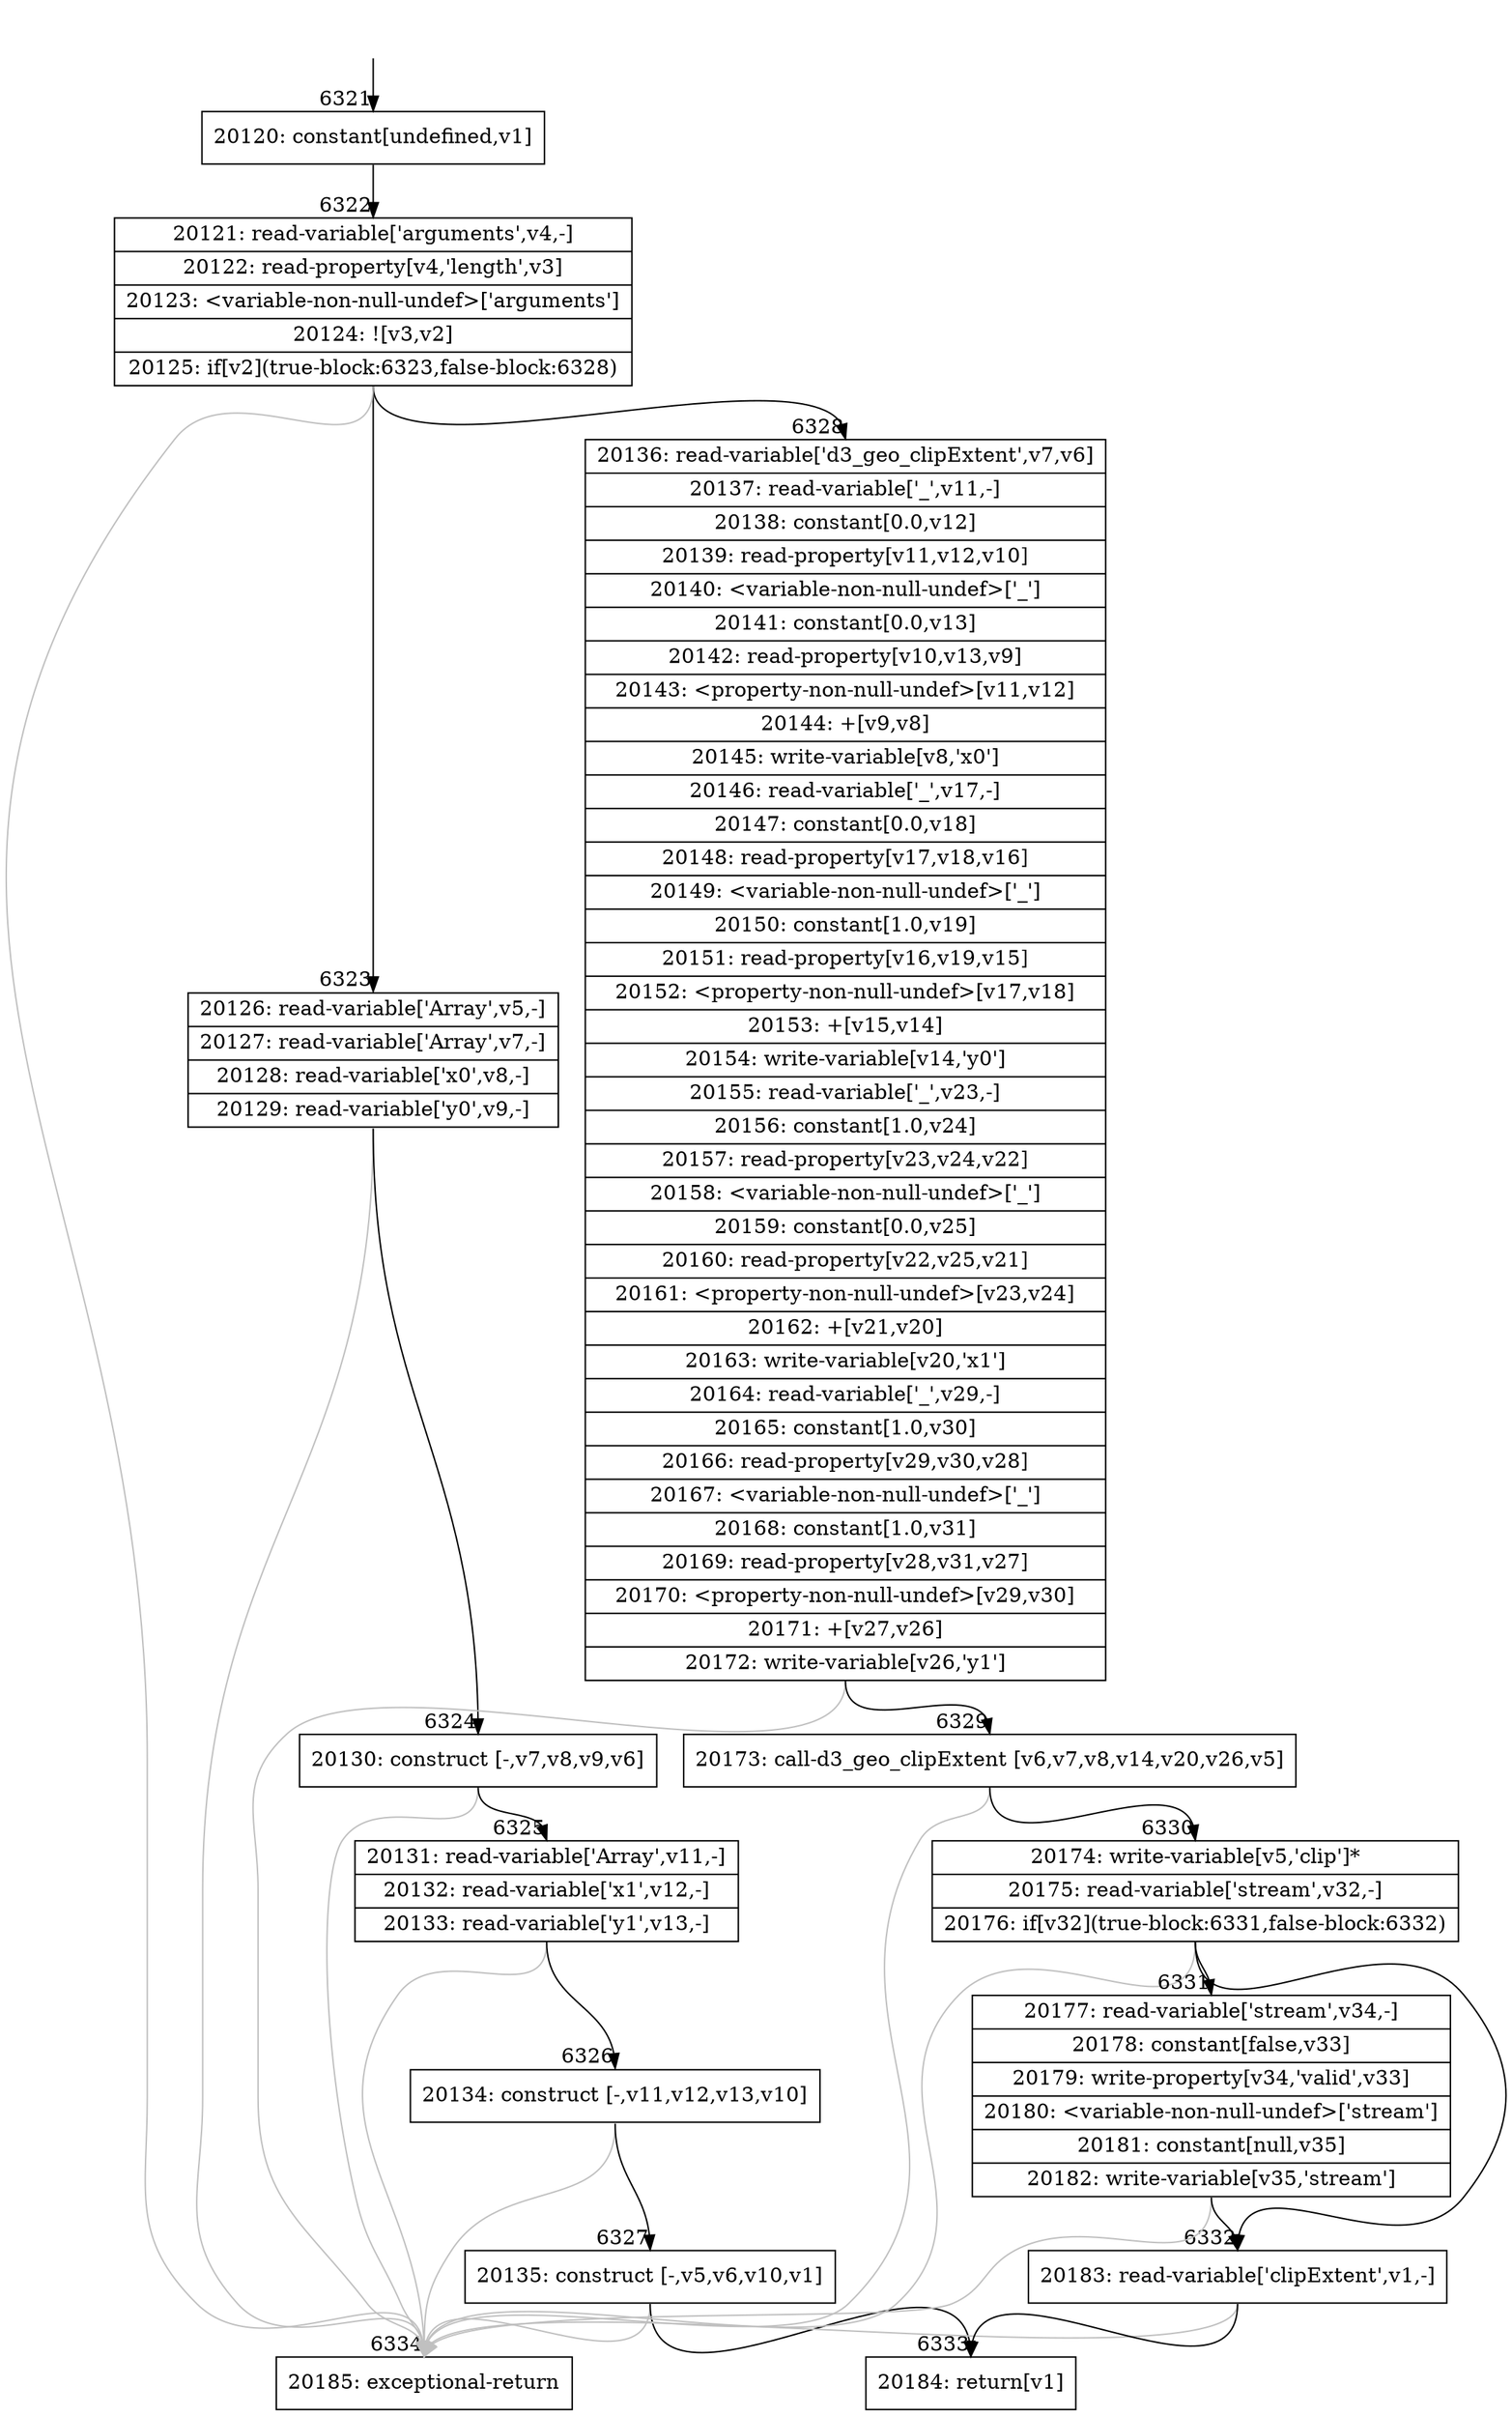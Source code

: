 digraph {
rankdir="TD"
BB_entry572[shape=none,label=""];
BB_entry572 -> BB6321 [tailport=s, headport=n, headlabel="    6321"]
BB6321 [shape=record label="{20120: constant[undefined,v1]}" ] 
BB6321 -> BB6322 [tailport=s, headport=n, headlabel="      6322"]
BB6322 [shape=record label="{20121: read-variable['arguments',v4,-]|20122: read-property[v4,'length',v3]|20123: \<variable-non-null-undef\>['arguments']|20124: ![v3,v2]|20125: if[v2](true-block:6323,false-block:6328)}" ] 
BB6322 -> BB6323 [tailport=s, headport=n, headlabel="      6323"]
BB6322 -> BB6328 [tailport=s, headport=n, headlabel="      6328"]
BB6322 -> BB6334 [tailport=s, headport=n, color=gray, headlabel="      6334"]
BB6323 [shape=record label="{20126: read-variable['Array',v5,-]|20127: read-variable['Array',v7,-]|20128: read-variable['x0',v8,-]|20129: read-variable['y0',v9,-]}" ] 
BB6323 -> BB6324 [tailport=s, headport=n, headlabel="      6324"]
BB6323 -> BB6334 [tailport=s, headport=n, color=gray]
BB6324 [shape=record label="{20130: construct [-,v7,v8,v9,v6]}" ] 
BB6324 -> BB6325 [tailport=s, headport=n, headlabel="      6325"]
BB6324 -> BB6334 [tailport=s, headport=n, color=gray]
BB6325 [shape=record label="{20131: read-variable['Array',v11,-]|20132: read-variable['x1',v12,-]|20133: read-variable['y1',v13,-]}" ] 
BB6325 -> BB6326 [tailport=s, headport=n, headlabel="      6326"]
BB6325 -> BB6334 [tailport=s, headport=n, color=gray]
BB6326 [shape=record label="{20134: construct [-,v11,v12,v13,v10]}" ] 
BB6326 -> BB6327 [tailport=s, headport=n, headlabel="      6327"]
BB6326 -> BB6334 [tailport=s, headport=n, color=gray]
BB6327 [shape=record label="{20135: construct [-,v5,v6,v10,v1]}" ] 
BB6327 -> BB6333 [tailport=s, headport=n, headlabel="      6333"]
BB6327 -> BB6334 [tailport=s, headport=n, color=gray]
BB6328 [shape=record label="{20136: read-variable['d3_geo_clipExtent',v7,v6]|20137: read-variable['_',v11,-]|20138: constant[0.0,v12]|20139: read-property[v11,v12,v10]|20140: \<variable-non-null-undef\>['_']|20141: constant[0.0,v13]|20142: read-property[v10,v13,v9]|20143: \<property-non-null-undef\>[v11,v12]|20144: +[v9,v8]|20145: write-variable[v8,'x0']|20146: read-variable['_',v17,-]|20147: constant[0.0,v18]|20148: read-property[v17,v18,v16]|20149: \<variable-non-null-undef\>['_']|20150: constant[1.0,v19]|20151: read-property[v16,v19,v15]|20152: \<property-non-null-undef\>[v17,v18]|20153: +[v15,v14]|20154: write-variable[v14,'y0']|20155: read-variable['_',v23,-]|20156: constant[1.0,v24]|20157: read-property[v23,v24,v22]|20158: \<variable-non-null-undef\>['_']|20159: constant[0.0,v25]|20160: read-property[v22,v25,v21]|20161: \<property-non-null-undef\>[v23,v24]|20162: +[v21,v20]|20163: write-variable[v20,'x1']|20164: read-variable['_',v29,-]|20165: constant[1.0,v30]|20166: read-property[v29,v30,v28]|20167: \<variable-non-null-undef\>['_']|20168: constant[1.0,v31]|20169: read-property[v28,v31,v27]|20170: \<property-non-null-undef\>[v29,v30]|20171: +[v27,v26]|20172: write-variable[v26,'y1']}" ] 
BB6328 -> BB6329 [tailport=s, headport=n, headlabel="      6329"]
BB6328 -> BB6334 [tailport=s, headport=n, color=gray]
BB6329 [shape=record label="{20173: call-d3_geo_clipExtent [v6,v7,v8,v14,v20,v26,v5]}" ] 
BB6329 -> BB6330 [tailport=s, headport=n, headlabel="      6330"]
BB6329 -> BB6334 [tailport=s, headport=n, color=gray]
BB6330 [shape=record label="{20174: write-variable[v5,'clip']*|20175: read-variable['stream',v32,-]|20176: if[v32](true-block:6331,false-block:6332)}" ] 
BB6330 -> BB6331 [tailport=s, headport=n, headlabel="      6331"]
BB6330 -> BB6332 [tailport=s, headport=n, headlabel="      6332"]
BB6330 -> BB6334 [tailport=s, headport=n, color=gray]
BB6331 [shape=record label="{20177: read-variable['stream',v34,-]|20178: constant[false,v33]|20179: write-property[v34,'valid',v33]|20180: \<variable-non-null-undef\>['stream']|20181: constant[null,v35]|20182: write-variable[v35,'stream']}" ] 
BB6331 -> BB6332 [tailport=s, headport=n]
BB6331 -> BB6334 [tailport=s, headport=n, color=gray]
BB6332 [shape=record label="{20183: read-variable['clipExtent',v1,-]}" ] 
BB6332 -> BB6333 [tailport=s, headport=n]
BB6332 -> BB6334 [tailport=s, headport=n, color=gray]
BB6333 [shape=record label="{20184: return[v1]}" ] 
BB6334 [shape=record label="{20185: exceptional-return}" ] 
//#$~ 3686
}
